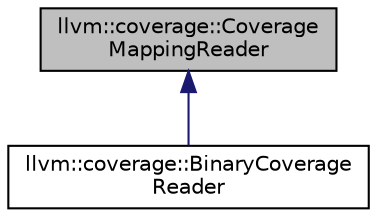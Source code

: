 digraph "llvm::coverage::CoverageMappingReader"
{
 // LATEX_PDF_SIZE
  bgcolor="transparent";
  edge [fontname="Helvetica",fontsize="10",labelfontname="Helvetica",labelfontsize="10"];
  node [fontname="Helvetica",fontsize="10",shape="box"];
  Node1 [label="llvm::coverage::Coverage\lMappingReader",height=0.2,width=0.4,color="black", fillcolor="grey75", style="filled", fontcolor="black",tooltip=" "];
  Node1 -> Node2 [dir="back",color="midnightblue",fontsize="10",style="solid",fontname="Helvetica"];
  Node2 [label="llvm::coverage::BinaryCoverage\lReader",height=0.2,width=0.4,color="black",URL="$classllvm_1_1coverage_1_1BinaryCoverageReader.html",tooltip="Reader for the coverage mapping data that is emitted by the frontend and stored in an object file."];
}
